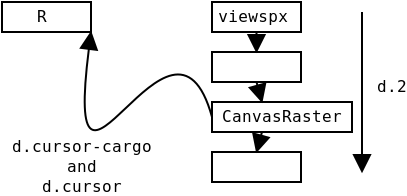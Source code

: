 <?xml version="1.0"?>
<diagram xmlns:dia="http://www.lysator.liu.se/~alla/dia/">
  <diagramdata>
    <attribute name="background">
      <color val="#ffffff"/>
    </attribute>
    <attribute name="paper">
      <composite type="paper">
        <attribute name="name">
          <string>#A4#</string>
        </attribute>
        <attribute name="tmargin">
          <real val="2.82"/>
        </attribute>
        <attribute name="bmargin">
          <real val="2.82"/>
        </attribute>
        <attribute name="lmargin">
          <real val="2.82"/>
        </attribute>
        <attribute name="rmargin">
          <real val="2.82"/>
        </attribute>
        <attribute name="is_portrait">
          <boolean val="true"/>
        </attribute>
        <attribute name="scaling">
          <real val="1"/>
        </attribute>
        <attribute name="fitto">
          <boolean val="false"/>
        </attribute>
      </composite>
    </attribute>
  </diagramdata>
  <layer name="Background" visible="true">
    <object type="Standard - Box" version="0" id="O0">
      <attribute name="obj_pos">
        <point val="12.5,1.5"/>
      </attribute>
      <attribute name="obj_bb">
        <rectangle val="12.45,1.45;17,3.05"/>
      </attribute>
      <attribute name="elem_corner">
        <point val="12.5,1.5"/>
      </attribute>
      <attribute name="elem_width">
        <real val="4.45"/>
      </attribute>
      <attribute name="elem_height">
        <real val="1.5"/>
      </attribute>
      <attribute name="show_background">
        <boolean val="true"/>
      </attribute>
    </object>
    <object type="Standard - Text" version="0" id="O1">
      <attribute name="obj_pos">
        <point val="14.5,2.5"/>
      </attribute>
      <attribute name="obj_bb">
        <rectangle val="12.279,1.707;16.721,2.707"/>
      </attribute>
      <attribute name="text">
        <composite type="text">
          <attribute name="string">
            <string>#viewspx#</string>
          </attribute>
          <attribute name="font">
            <font name="Courier"/>
          </attribute>
          <attribute name="height">
            <real val="1"/>
          </attribute>
          <attribute name="pos">
            <point val="14.5,2.5"/>
          </attribute>
          <attribute name="color">
            <color val="#000000"/>
          </attribute>
          <attribute name="alignment">
            <enum val="1"/>
          </attribute>
        </composite>
      </attribute>
    </object>
    <object type="Standard - Box" version="0" id="O2">
      <attribute name="obj_pos">
        <point val="12.5,9"/>
      </attribute>
      <attribute name="obj_bb">
        <rectangle val="12.45,8.95;17,10.55"/>
      </attribute>
      <attribute name="elem_corner">
        <point val="12.5,9"/>
      </attribute>
      <attribute name="elem_width">
        <real val="4.45"/>
      </attribute>
      <attribute name="elem_height">
        <real val="1.5"/>
      </attribute>
      <attribute name="show_background">
        <boolean val="true"/>
      </attribute>
    </object>
    <object type="Standard - Box" version="0" id="O3">
      <attribute name="obj_pos">
        <point val="12.5,6.5"/>
      </attribute>
      <attribute name="obj_bb">
        <rectangle val="12.45,6.45;19.55,8.05"/>
      </attribute>
      <attribute name="elem_corner">
        <point val="12.5,6.5"/>
      </attribute>
      <attribute name="elem_width">
        <real val="7"/>
      </attribute>
      <attribute name="elem_height">
        <real val="1.5"/>
      </attribute>
      <attribute name="show_background">
        <boolean val="true"/>
      </attribute>
    </object>
    <object type="Standard - Box" version="0" id="O4">
      <attribute name="obj_pos">
        <point val="12.5,4"/>
      </attribute>
      <attribute name="obj_bb">
        <rectangle val="12.45,3.95;17,5.55"/>
      </attribute>
      <attribute name="elem_corner">
        <point val="12.5,4"/>
      </attribute>
      <attribute name="elem_width">
        <real val="4.45"/>
      </attribute>
      <attribute name="elem_height">
        <real val="1.5"/>
      </attribute>
      <attribute name="show_background">
        <boolean val="true"/>
      </attribute>
    </object>
    <object type="Standard - Line" version="0" id="O5">
      <attribute name="obj_pos">
        <point val="14.725,3"/>
      </attribute>
      <attribute name="obj_bb">
        <rectangle val="13.875,2.15;15.575,4.85"/>
      </attribute>
      <attribute name="conn_endpoints">
        <point val="14.725,3"/>
        <point val="14.725,4"/>
      </attribute>
      <attribute name="numcp">
        <int val="1"/>
      </attribute>
      <attribute name="end_arrow">
        <enum val="3"/>
      </attribute>
      <attribute name="end_arrow_length">
        <real val="0.8"/>
      </attribute>
      <attribute name="end_arrow_width">
        <real val="0.8"/>
      </attribute>
      <connections>
        <connection handle="0" to="O0" connection="6"/>
        <connection handle="1" to="O4" connection="1"/>
      </connections>
    </object>
    <object type="Standard - Line" version="0" id="O6">
      <attribute name="obj_pos">
        <point val="14.725,5.5"/>
      </attribute>
      <attribute name="obj_bb">
        <rectangle val="13.875,4.65;15.85,7.35"/>
      </attribute>
      <attribute name="conn_endpoints">
        <point val="14.725,5.5"/>
        <point val="15,6.5"/>
      </attribute>
      <attribute name="numcp">
        <int val="1"/>
      </attribute>
      <attribute name="end_arrow">
        <enum val="3"/>
      </attribute>
      <attribute name="end_arrow_length">
        <real val="0.8"/>
      </attribute>
      <attribute name="end_arrow_width">
        <real val="0.8"/>
      </attribute>
      <connections>
        <connection handle="0" to="O4" connection="6"/>
      </connections>
    </object>
    <object type="Standard - Line" version="0" id="O7">
      <attribute name="obj_pos">
        <point val="15,8"/>
      </attribute>
      <attribute name="obj_bb">
        <rectangle val="13.875,7.15;15.85,9.85"/>
      </attribute>
      <attribute name="conn_endpoints">
        <point val="15,8"/>
        <point val="14.725,9"/>
      </attribute>
      <attribute name="numcp">
        <int val="1"/>
      </attribute>
      <attribute name="end_arrow">
        <enum val="3"/>
      </attribute>
      <attribute name="end_arrow_length">
        <real val="0.8"/>
      </attribute>
      <attribute name="end_arrow_width">
        <real val="0.8"/>
      </attribute>
      <connections>
        <connection handle="1" to="O2" connection="1"/>
      </connections>
    </object>
    <object type="Standard - Text" version="0" id="O8">
      <attribute name="obj_pos">
        <point val="16,7.5"/>
      </attribute>
      <attribute name="obj_bb">
        <rectangle val="12.264,6.707;19.736,7.707"/>
      </attribute>
      <attribute name="text">
        <composite type="text">
          <attribute name="string">
            <string>#CanvasRaster#</string>
          </attribute>
          <attribute name="font">
            <font name="Courier"/>
          </attribute>
          <attribute name="height">
            <real val="1"/>
          </attribute>
          <attribute name="pos">
            <point val="16,7.5"/>
          </attribute>
          <attribute name="color">
            <color val="#000000"/>
          </attribute>
          <attribute name="alignment">
            <enum val="1"/>
          </attribute>
        </composite>
      </attribute>
    </object>
    <object type="Standard - BezierLine" version="0" id="O9">
      <attribute name="obj_pos">
        <point val="12.5,7.25"/>
      </attribute>
      <attribute name="obj_bb">
        <rectangle val="4.15,-0.85;13.35,15.35"/>
      </attribute>
      <attribute name="bez_points">
        <point val="12.5,7.25"/>
        <point val="10.5,0"/>
        <point val="5,14.5"/>
        <point val="6.45,3"/>
      </attribute>
      <attribute name="corner_types">
        <enum val="0"/>
        <enum val="0"/>
      </attribute>
      <attribute name="end_arrow">
        <enum val="3"/>
      </attribute>
      <attribute name="end_arrow_length">
        <real val="0.8"/>
      </attribute>
      <attribute name="end_arrow_width">
        <real val="0.8"/>
      </attribute>
      <connections>
        <connection handle="0" to="O3" connection="3"/>
        <connection handle="3" to="O11" connection="7"/>
      </connections>
    </object>
    <object type="Standard - Text" version="0" id="O10">
      <attribute name="obj_pos">
        <point val="6,9"/>
      </attribute>
      <attribute name="obj_bb">
        <rectangle val="1.658,8.207;10.342,11.207"/>
      </attribute>
      <attribute name="text">
        <composite type="text">
          <attribute name="string">
            <string>#d.cursor-cargo
and
d.cursor#</string>
          </attribute>
          <attribute name="font">
            <font name="Courier"/>
          </attribute>
          <attribute name="height">
            <real val="1"/>
          </attribute>
          <attribute name="pos">
            <point val="6,9"/>
          </attribute>
          <attribute name="color">
            <color val="#000000"/>
          </attribute>
          <attribute name="alignment">
            <enum val="1"/>
          </attribute>
        </composite>
      </attribute>
    </object>
    <object type="Standard - Box" version="0" id="O11">
      <attribute name="obj_pos">
        <point val="2,1.5"/>
      </attribute>
      <attribute name="obj_bb">
        <rectangle val="1.95,1.45;6.5,3.05"/>
      </attribute>
      <attribute name="elem_corner">
        <point val="2,1.5"/>
      </attribute>
      <attribute name="elem_width">
        <real val="4.45"/>
      </attribute>
      <attribute name="elem_height">
        <real val="1.5"/>
      </attribute>
      <attribute name="show_background">
        <boolean val="true"/>
      </attribute>
    </object>
    <object type="Standard - Text" version="0" id="O12">
      <attribute name="obj_pos">
        <point val="4,2.5"/>
      </attribute>
      <attribute name="obj_bb">
        <rectangle val="3.597,1.707;4.403,2.707"/>
      </attribute>
      <attribute name="text">
        <composite type="text">
          <attribute name="string">
            <string>#R#</string>
          </attribute>
          <attribute name="font">
            <font name="Courier"/>
          </attribute>
          <attribute name="height">
            <real val="1"/>
          </attribute>
          <attribute name="pos">
            <point val="4,2.5"/>
          </attribute>
          <attribute name="color">
            <color val="#000000"/>
          </attribute>
          <attribute name="alignment">
            <enum val="1"/>
          </attribute>
        </composite>
      </attribute>
    </object>
    <object type="Standard - Line" version="0" id="O13">
      <attribute name="obj_pos">
        <point val="20,2"/>
      </attribute>
      <attribute name="obj_bb">
        <rectangle val="19.15,1.15;20.85,10.85"/>
      </attribute>
      <attribute name="conn_endpoints">
        <point val="20,2"/>
        <point val="20,10"/>
      </attribute>
      <attribute name="numcp">
        <int val="1"/>
      </attribute>
      <attribute name="end_arrow">
        <enum val="3"/>
      </attribute>
      <attribute name="end_arrow_length">
        <real val="0.8"/>
      </attribute>
      <attribute name="end_arrow_width">
        <real val="0.8"/>
      </attribute>
    </object>
    <object type="Standard - Text" version="0" id="O14">
      <attribute name="obj_pos">
        <point val="21.5,6"/>
      </attribute>
      <attribute name="obj_bb">
        <rectangle val="20.491,5.207;22.509,6.207"/>
      </attribute>
      <attribute name="text">
        <composite type="text">
          <attribute name="string">
            <string>#d.2#</string>
          </attribute>
          <attribute name="font">
            <font name="Courier"/>
          </attribute>
          <attribute name="height">
            <real val="1"/>
          </attribute>
          <attribute name="pos">
            <point val="21.5,6"/>
          </attribute>
          <attribute name="color">
            <color val="#000000"/>
          </attribute>
          <attribute name="alignment">
            <enum val="1"/>
          </attribute>
        </composite>
      </attribute>
    </object>
  </layer>
</diagram>
